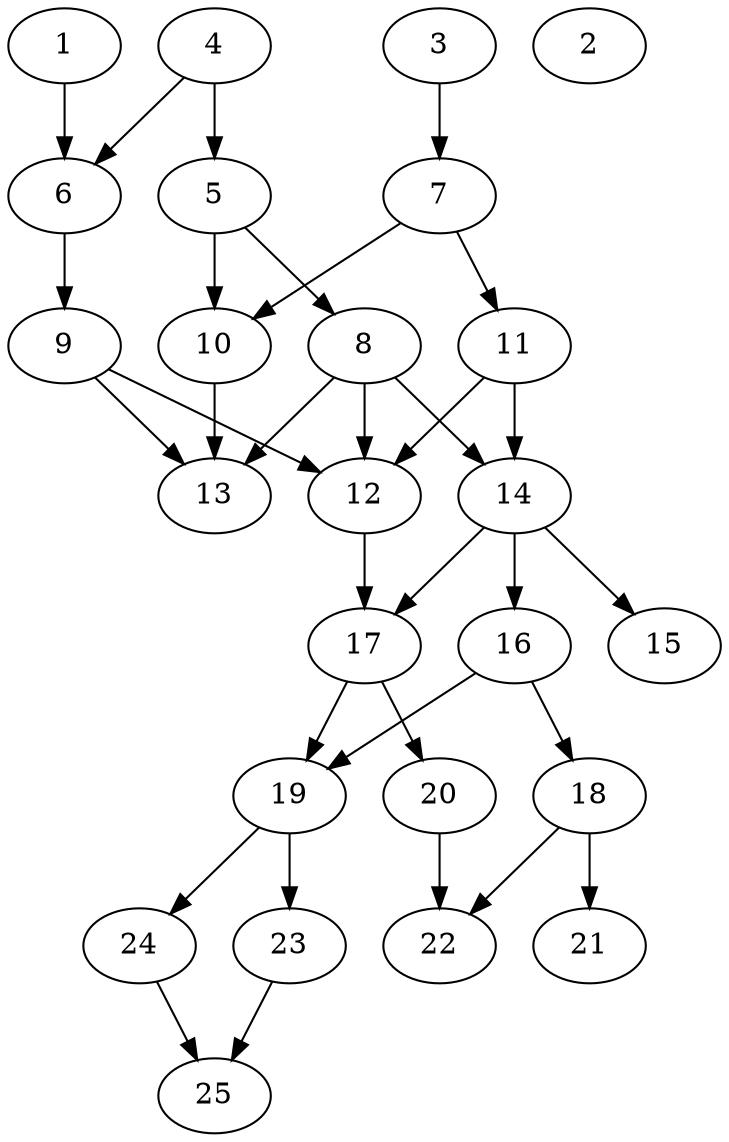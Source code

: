 // DAG automatically generated by daggen at Thu Oct  3 14:00:40 2019
// ./daggen --dot -n 25 --ccr 0.5 --fat 0.5 --regular 0.7 --density 0.7 --mindata 5242880 --maxdata 52428800 
digraph G {
  1 [size="98101248", alpha="0.08", expect_size="49050624"] 
  1 -> 6 [size ="49050624"]
  2 [size="63498240", alpha="0.02", expect_size="31749120"] 
  3 [size="32784384", alpha="0.04", expect_size="16392192"] 
  3 -> 7 [size ="16392192"]
  4 [size="99141632", alpha="0.16", expect_size="49570816"] 
  4 -> 5 [size ="49570816"]
  4 -> 6 [size ="49570816"]
  5 [size="28180480", alpha="0.18", expect_size="14090240"] 
  5 -> 8 [size ="14090240"]
  5 -> 10 [size ="14090240"]
  6 [size="34494464", alpha="0.15", expect_size="17247232"] 
  6 -> 9 [size ="17247232"]
  7 [size="94308352", alpha="0.05", expect_size="47154176"] 
  7 -> 10 [size ="47154176"]
  7 -> 11 [size ="47154176"]
  8 [size="17352704", alpha="0.15", expect_size="8676352"] 
  8 -> 12 [size ="8676352"]
  8 -> 13 [size ="8676352"]
  8 -> 14 [size ="8676352"]
  9 [size="27015168", alpha="0.02", expect_size="13507584"] 
  9 -> 12 [size ="13507584"]
  9 -> 13 [size ="13507584"]
  10 [size="53430272", alpha="0.16", expect_size="26715136"] 
  10 -> 13 [size ="26715136"]
  11 [size="21567488", alpha="0.06", expect_size="10783744"] 
  11 -> 12 [size ="10783744"]
  11 -> 14 [size ="10783744"]
  12 [size="59183104", alpha="0.19", expect_size="29591552"] 
  12 -> 17 [size ="29591552"]
  13 [size="67706880", alpha="0.14", expect_size="33853440"] 
  14 [size="86697984", alpha="0.12", expect_size="43348992"] 
  14 -> 15 [size ="43348992"]
  14 -> 16 [size ="43348992"]
  14 -> 17 [size ="43348992"]
  15 [size="67444736", alpha="0.09", expect_size="33722368"] 
  16 [size="57987072", alpha="0.15", expect_size="28993536"] 
  16 -> 18 [size ="28993536"]
  16 -> 19 [size ="28993536"]
  17 [size="34240512", alpha="0.17", expect_size="17120256"] 
  17 -> 19 [size ="17120256"]
  17 -> 20 [size ="17120256"]
  18 [size="58181632", alpha="0.19", expect_size="29090816"] 
  18 -> 21 [size ="29090816"]
  18 -> 22 [size ="29090816"]
  19 [size="36925440", alpha="0.14", expect_size="18462720"] 
  19 -> 23 [size ="18462720"]
  19 -> 24 [size ="18462720"]
  20 [size="48322560", alpha="0.19", expect_size="24161280"] 
  20 -> 22 [size ="24161280"]
  21 [size="30314496", alpha="0.02", expect_size="15157248"] 
  22 [size="56619008", alpha="0.17", expect_size="28309504"] 
  23 [size="52189184", alpha="0.16", expect_size="26094592"] 
  23 -> 25 [size ="26094592"]
  24 [size="24920064", alpha="0.14", expect_size="12460032"] 
  24 -> 25 [size ="12460032"]
  25 [size="82036736", alpha="0.16", expect_size="41018368"] 
}
